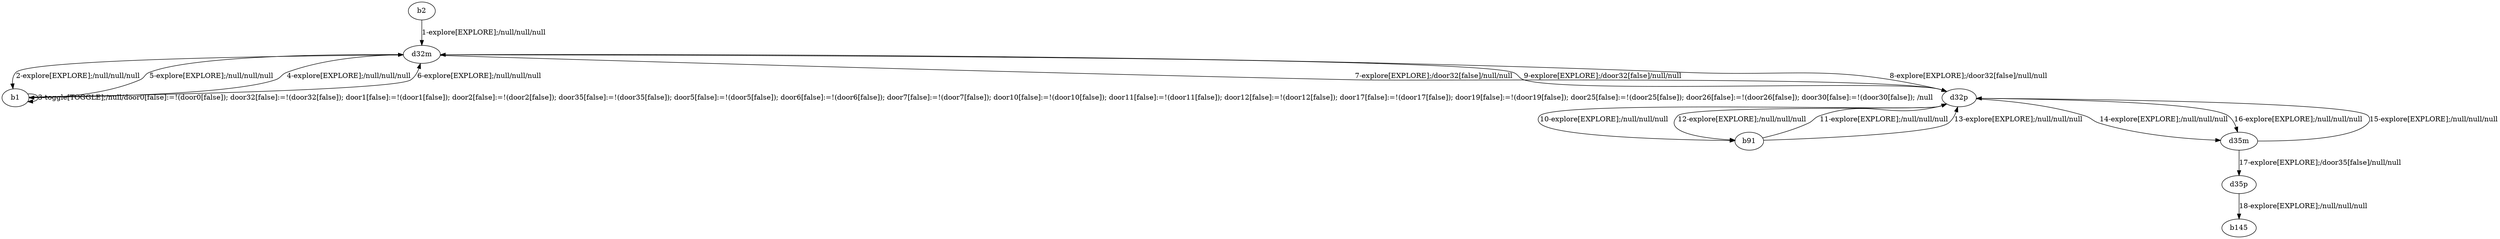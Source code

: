 # Total number of goals covered by this test: 2
# d35m --> d35p
# d35p --> b145

digraph g {
"b2" -> "d32m" [label = "1-explore[EXPLORE];/null/null/null"];
"d32m" -> "b1" [label = "2-explore[EXPLORE];/null/null/null"];
"b1" -> "b1" [label = "3-toggle[TOGGLE];/null/door0[false]:=!(door0[false]); door32[false]:=!(door32[false]); door1[false]:=!(door1[false]); door2[false]:=!(door2[false]); door35[false]:=!(door35[false]); door5[false]:=!(door5[false]); door6[false]:=!(door6[false]); door7[false]:=!(door7[false]); door10[false]:=!(door10[false]); door11[false]:=!(door11[false]); door12[false]:=!(door12[false]); door17[false]:=!(door17[false]); door19[false]:=!(door19[false]); door25[false]:=!(door25[false]); door26[false]:=!(door26[false]); door30[false]:=!(door30[false]); /null"];
"b1" -> "d32m" [label = "4-explore[EXPLORE];/null/null/null"];
"d32m" -> "b1" [label = "5-explore[EXPLORE];/null/null/null"];
"b1" -> "d32m" [label = "6-explore[EXPLORE];/null/null/null"];
"d32m" -> "d32p" [label = "7-explore[EXPLORE];/door32[false]/null/null"];
"d32p" -> "d32m" [label = "8-explore[EXPLORE];/door32[false]/null/null"];
"d32m" -> "d32p" [label = "9-explore[EXPLORE];/door32[false]/null/null"];
"d32p" -> "b91" [label = "10-explore[EXPLORE];/null/null/null"];
"b91" -> "d32p" [label = "11-explore[EXPLORE];/null/null/null"];
"d32p" -> "b91" [label = "12-explore[EXPLORE];/null/null/null"];
"b91" -> "d32p" [label = "13-explore[EXPLORE];/null/null/null"];
"d32p" -> "d35m" [label = "14-explore[EXPLORE];/null/null/null"];
"d35m" -> "d32p" [label = "15-explore[EXPLORE];/null/null/null"];
"d32p" -> "d35m" [label = "16-explore[EXPLORE];/null/null/null"];
"d35m" -> "d35p" [label = "17-explore[EXPLORE];/door35[false]/null/null"];
"d35p" -> "b145" [label = "18-explore[EXPLORE];/null/null/null"];
}